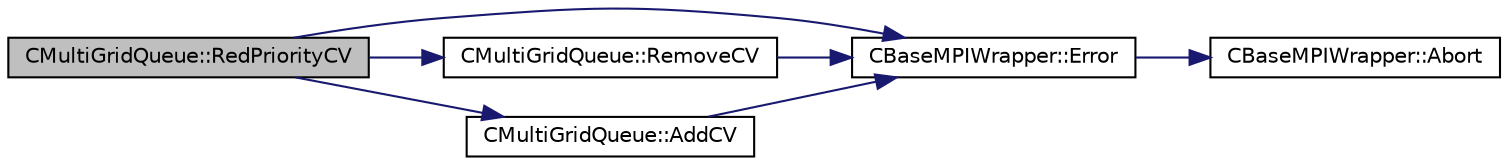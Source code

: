 digraph "CMultiGridQueue::RedPriorityCV"
{
  edge [fontname="Helvetica",fontsize="10",labelfontname="Helvetica",labelfontsize="10"];
  node [fontname="Helvetica",fontsize="10",shape=record];
  rankdir="LR";
  Node29 [label="CMultiGridQueue::RedPriorityCV",height=0.2,width=0.4,color="black", fillcolor="grey75", style="filled", fontcolor="black"];
  Node29 -> Node30 [color="midnightblue",fontsize="10",style="solid",fontname="Helvetica"];
  Node30 [label="CBaseMPIWrapper::Error",height=0.2,width=0.4,color="black", fillcolor="white", style="filled",URL="$class_c_base_m_p_i_wrapper.html#a04457c47629bda56704e6a8804833eeb"];
  Node30 -> Node31 [color="midnightblue",fontsize="10",style="solid",fontname="Helvetica"];
  Node31 [label="CBaseMPIWrapper::Abort",height=0.2,width=0.4,color="black", fillcolor="white", style="filled",URL="$class_c_base_m_p_i_wrapper.html#a21ef5681e2acb532d345e9bab173ef07"];
  Node29 -> Node32 [color="midnightblue",fontsize="10",style="solid",fontname="Helvetica"];
  Node32 [label="CMultiGridQueue::RemoveCV",height=0.2,width=0.4,color="black", fillcolor="white", style="filled",URL="$class_c_multi_grid_queue.html#a38a4fa02cd45699eedc90d8dbb5aee30",tooltip="Remove a CV from the list. "];
  Node32 -> Node30 [color="midnightblue",fontsize="10",style="solid",fontname="Helvetica"];
  Node29 -> Node33 [color="midnightblue",fontsize="10",style="solid",fontname="Helvetica"];
  Node33 [label="CMultiGridQueue::AddCV",height=0.2,width=0.4,color="black", fillcolor="white", style="filled",URL="$class_c_multi_grid_queue.html#aa6923c4c0cf472a78b2a1362f71c6b78",tooltip="Add a new CV to the list. "];
  Node33 -> Node30 [color="midnightblue",fontsize="10",style="solid",fontname="Helvetica"];
}
